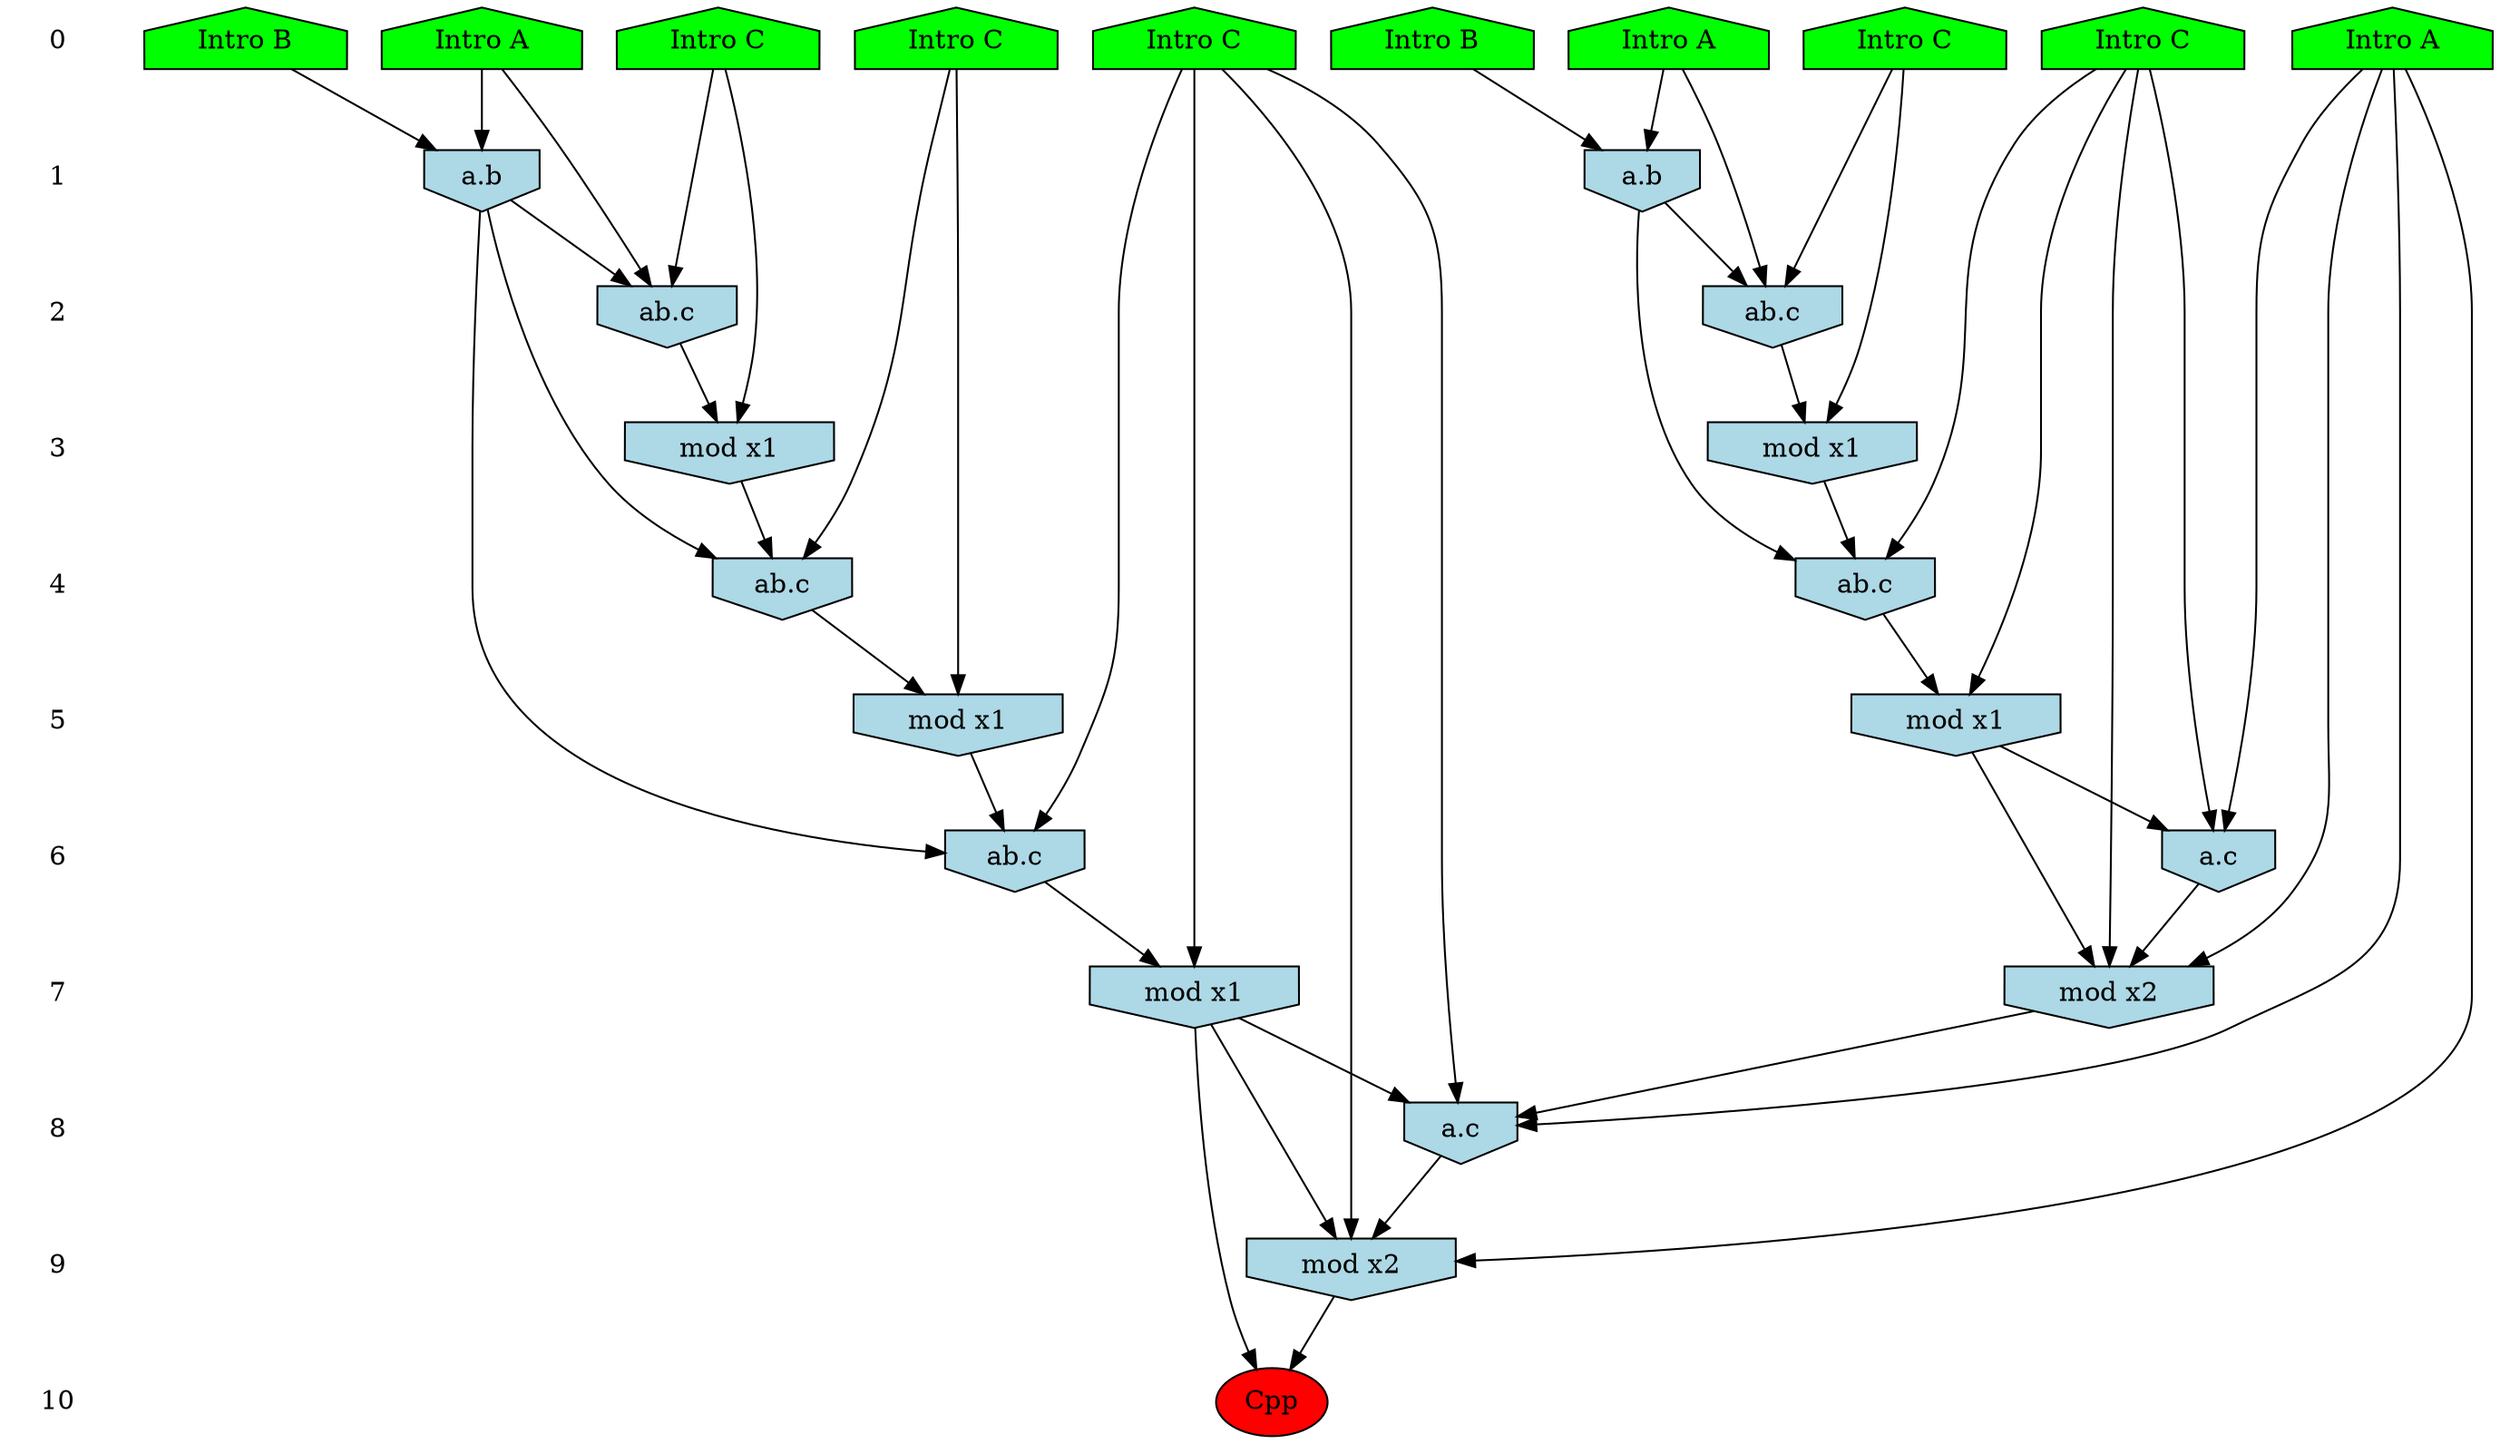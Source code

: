 /* Compression of 3 causal flows obtained in average at 1.629850E+01 t.u */
/* Compressed causal flows were: [1942;2538;3892] */
digraph G{
 ranksep=.5 ; 
{ rank = same ; "0" [shape=plaintext] ; node_1 [label ="Intro B", shape=house, style=filled, fillcolor=green] ;
node_2 [label ="Intro A", shape=house, style=filled, fillcolor=green] ;
node_3 [label ="Intro B", shape=house, style=filled, fillcolor=green] ;
node_4 [label ="Intro A", shape=house, style=filled, fillcolor=green] ;
node_5 [label ="Intro A", shape=house, style=filled, fillcolor=green] ;
node_6 [label ="Intro C", shape=house, style=filled, fillcolor=green] ;
node_7 [label ="Intro C", shape=house, style=filled, fillcolor=green] ;
node_8 [label ="Intro C", shape=house, style=filled, fillcolor=green] ;
node_9 [label ="Intro C", shape=house, style=filled, fillcolor=green] ;
node_10 [label ="Intro C", shape=house, style=filled, fillcolor=green] ;
}
{ rank = same ; "1" [shape=plaintext] ; node_11 [label="a.b", shape=invhouse, style=filled, fillcolor = lightblue] ;
node_12 [label="a.b", shape=invhouse, style=filled, fillcolor = lightblue] ;
}
{ rank = same ; "2" [shape=plaintext] ; node_13 [label="ab.c", shape=invhouse, style=filled, fillcolor = lightblue] ;
node_14 [label="ab.c", shape=invhouse, style=filled, fillcolor = lightblue] ;
}
{ rank = same ; "3" [shape=plaintext] ; node_15 [label="mod x1", shape=invhouse, style=filled, fillcolor = lightblue] ;
node_18 [label="mod x1", shape=invhouse, style=filled, fillcolor = lightblue] ;
}
{ rank = same ; "4" [shape=plaintext] ; node_16 [label="ab.c", shape=invhouse, style=filled, fillcolor = lightblue] ;
node_19 [label="ab.c", shape=invhouse, style=filled, fillcolor = lightblue] ;
}
{ rank = same ; "5" [shape=plaintext] ; node_17 [label="mod x1", shape=invhouse, style=filled, fillcolor = lightblue] ;
node_20 [label="mod x1", shape=invhouse, style=filled, fillcolor = lightblue] ;
}
{ rank = same ; "6" [shape=plaintext] ; node_21 [label="ab.c", shape=invhouse, style=filled, fillcolor = lightblue] ;
node_23 [label="a.c", shape=invhouse, style=filled, fillcolor = lightblue] ;
}
{ rank = same ; "7" [shape=plaintext] ; node_22 [label="mod x1", shape=invhouse, style=filled, fillcolor = lightblue] ;
node_24 [label="mod x2", shape=invhouse, style=filled, fillcolor = lightblue] ;
}
{ rank = same ; "8" [shape=plaintext] ; node_25 [label="a.c", shape=invhouse, style=filled, fillcolor = lightblue] ;
}
{ rank = same ; "9" [shape=plaintext] ; node_26 [label="mod x2", shape=invhouse, style=filled, fillcolor = lightblue] ;
}
{ rank = same ; "10" [shape=plaintext] ; node_27 [label ="Cpp", style=filled, fillcolor=red] ;
}
"0" -> "1" [style="invis"]; 
"1" -> "2" [style="invis"]; 
"2" -> "3" [style="invis"]; 
"3" -> "4" [style="invis"]; 
"4" -> "5" [style="invis"]; 
"5" -> "6" [style="invis"]; 
"6" -> "7" [style="invis"]; 
"7" -> "8" [style="invis"]; 
"8" -> "9" [style="invis"]; 
"9" -> "10" [style="invis"]; 
node_3 -> node_11
node_5 -> node_11
node_1 -> node_12
node_2 -> node_12
node_2 -> node_13
node_6 -> node_13
node_12 -> node_13
node_5 -> node_14
node_7 -> node_14
node_11 -> node_14
node_7 -> node_15
node_14 -> node_15
node_9 -> node_16
node_11 -> node_16
node_15 -> node_16
node_9 -> node_17
node_16 -> node_17
node_6 -> node_18
node_13 -> node_18
node_8 -> node_19
node_12 -> node_19
node_18 -> node_19
node_8 -> node_20
node_19 -> node_20
node_10 -> node_21
node_12 -> node_21
node_20 -> node_21
node_10 -> node_22
node_21 -> node_22
node_4 -> node_23
node_9 -> node_23
node_17 -> node_23
node_4 -> node_24
node_9 -> node_24
node_17 -> node_24
node_23 -> node_24
node_4 -> node_25
node_10 -> node_25
node_22 -> node_25
node_24 -> node_25
node_4 -> node_26
node_10 -> node_26
node_22 -> node_26
node_25 -> node_26
node_22 -> node_27
node_26 -> node_27
}
/*
 Dot generation time: 0.000126
*/